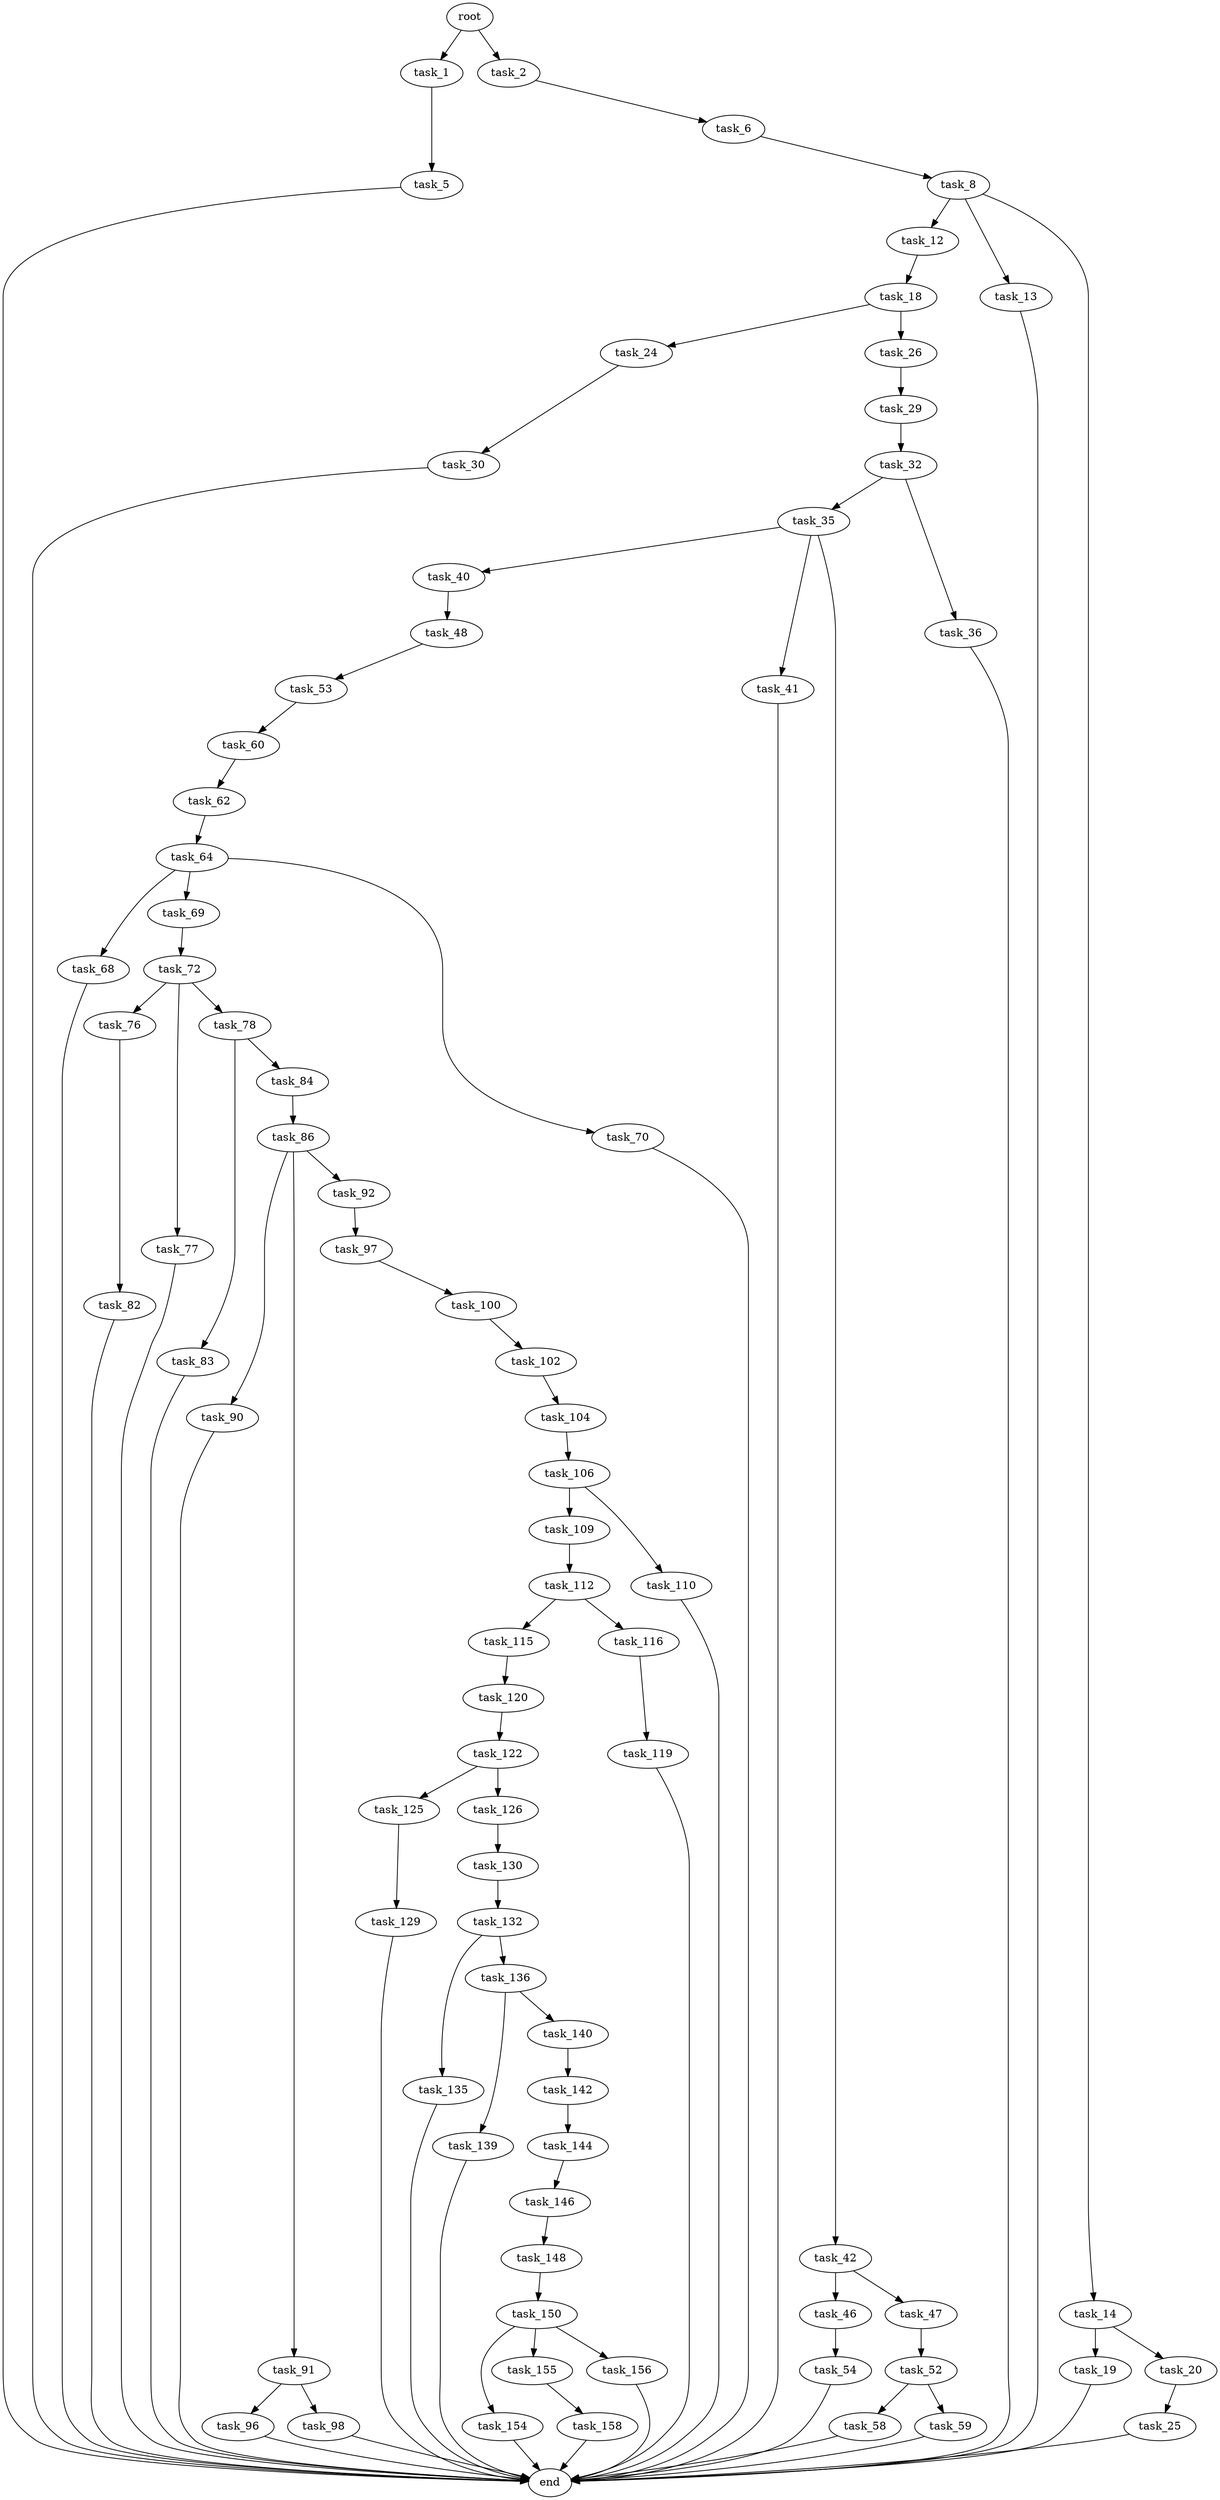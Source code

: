 digraph G {
  root [size="0.000000"];
  task_1 [size="8589934592.000000"];
  task_2 [size="368293445632.000000"];
  task_5 [size="549755813888.000000"];
  task_6 [size="134217728000.000000"];
  task_8 [size="272626433225.000000"];
  task_12 [size="549755813888.000000"];
  task_13 [size="18887861508.000000"];
  task_14 [size="14167973267.000000"];
  task_18 [size="777412373187.000000"];
  task_19 [size="5664300717.000000"];
  task_20 [size="1073741824000.000000"];
  task_24 [size="23443579589.000000"];
  task_25 [size="486117858398.000000"];
  task_26 [size="239857189028.000000"];
  task_29 [size="418650593430.000000"];
  task_30 [size="61900522491.000000"];
  task_32 [size="373128569831.000000"];
  task_35 [size="8589934592.000000"];
  task_36 [size="453443246845.000000"];
  task_40 [size="371597570845.000000"];
  task_41 [size="18649624029.000000"];
  task_42 [size="736065450978.000000"];
  task_46 [size="549755813888.000000"];
  task_47 [size="549755813888.000000"];
  task_48 [size="405660945754.000000"];
  task_52 [size="34060956133.000000"];
  task_53 [size="68719476736.000000"];
  task_54 [size="67760463697.000000"];
  task_58 [size="8589934592.000000"];
  task_59 [size="5568012824.000000"];
  task_60 [size="28991029248.000000"];
  task_62 [size="47070501484.000000"];
  task_64 [size="549755813888.000000"];
  task_68 [size="8450582998.000000"];
  task_69 [size="1073741824000.000000"];
  task_70 [size="803232852447.000000"];
  task_72 [size="426137342275.000000"];
  task_76 [size="2658564203.000000"];
  task_77 [size="10076771949.000000"];
  task_78 [size="29723710576.000000"];
  task_82 [size="22592790112.000000"];
  task_83 [size="11898080186.000000"];
  task_84 [size="549755813888.000000"];
  task_86 [size="186226356399.000000"];
  task_90 [size="1903625717.000000"];
  task_91 [size="770229845584.000000"];
  task_92 [size="8589934592.000000"];
  task_96 [size="14631977470.000000"];
  task_97 [size="368293445632.000000"];
  task_98 [size="4802208840.000000"];
  task_100 [size="134747738158.000000"];
  task_102 [size="27032112418.000000"];
  task_104 [size="398962326458.000000"];
  task_106 [size="782757789696.000000"];
  task_109 [size="134217728000.000000"];
  task_110 [size="44541175976.000000"];
  task_112 [size="2744384352.000000"];
  task_115 [size="7931107827.000000"];
  task_116 [size="10387690021.000000"];
  task_119 [size="668330023631.000000"];
  task_120 [size="13720722437.000000"];
  task_122 [size="8430094073.000000"];
  task_125 [size="1073741824000.000000"];
  task_126 [size="1427593128.000000"];
  task_129 [size="28991029248.000000"];
  task_130 [size="4322345247.000000"];
  task_132 [size="3383975557.000000"];
  task_135 [size="549755813888.000000"];
  task_136 [size="313615598659.000000"];
  task_139 [size="782757789696.000000"];
  task_140 [size="389633925972.000000"];
  task_142 [size="31904854970.000000"];
  task_144 [size="344540322185.000000"];
  task_146 [size="44024312987.000000"];
  task_148 [size="549755813888.000000"];
  task_150 [size="146649924285.000000"];
  task_154 [size="1073741824000.000000"];
  task_155 [size="1122574583745.000000"];
  task_156 [size="134217728000.000000"];
  task_158 [size="19005290645.000000"];
  end [size="0.000000"];

  root -> task_1 [size="1.000000"];
  root -> task_2 [size="1.000000"];
  task_1 -> task_5 [size="33554432.000000"];
  task_2 -> task_6 [size="411041792.000000"];
  task_5 -> end [size="1.000000"];
  task_6 -> task_8 [size="209715200.000000"];
  task_8 -> task_12 [size="838860800.000000"];
  task_8 -> task_13 [size="838860800.000000"];
  task_8 -> task_14 [size="838860800.000000"];
  task_12 -> task_18 [size="536870912.000000"];
  task_13 -> end [size="1.000000"];
  task_14 -> task_19 [size="301989888.000000"];
  task_14 -> task_20 [size="301989888.000000"];
  task_18 -> task_24 [size="838860800.000000"];
  task_18 -> task_26 [size="838860800.000000"];
  task_19 -> end [size="1.000000"];
  task_20 -> task_25 [size="838860800.000000"];
  task_24 -> task_30 [size="411041792.000000"];
  task_25 -> end [size="1.000000"];
  task_26 -> task_29 [size="679477248.000000"];
  task_29 -> task_32 [size="679477248.000000"];
  task_30 -> end [size="1.000000"];
  task_32 -> task_35 [size="301989888.000000"];
  task_32 -> task_36 [size="301989888.000000"];
  task_35 -> task_40 [size="33554432.000000"];
  task_35 -> task_41 [size="33554432.000000"];
  task_35 -> task_42 [size="33554432.000000"];
  task_36 -> end [size="1.000000"];
  task_40 -> task_48 [size="301989888.000000"];
  task_41 -> end [size="1.000000"];
  task_42 -> task_46 [size="679477248.000000"];
  task_42 -> task_47 [size="679477248.000000"];
  task_46 -> task_54 [size="536870912.000000"];
  task_47 -> task_52 [size="536870912.000000"];
  task_48 -> task_53 [size="536870912.000000"];
  task_52 -> task_58 [size="536870912.000000"];
  task_52 -> task_59 [size="536870912.000000"];
  task_53 -> task_60 [size="134217728.000000"];
  task_54 -> end [size="1.000000"];
  task_58 -> end [size="1.000000"];
  task_59 -> end [size="1.000000"];
  task_60 -> task_62 [size="75497472.000000"];
  task_62 -> task_64 [size="33554432.000000"];
  task_64 -> task_68 [size="536870912.000000"];
  task_64 -> task_69 [size="536870912.000000"];
  task_64 -> task_70 [size="536870912.000000"];
  task_68 -> end [size="1.000000"];
  task_69 -> task_72 [size="838860800.000000"];
  task_70 -> end [size="1.000000"];
  task_72 -> task_76 [size="679477248.000000"];
  task_72 -> task_77 [size="679477248.000000"];
  task_72 -> task_78 [size="679477248.000000"];
  task_76 -> task_82 [size="75497472.000000"];
  task_77 -> end [size="1.000000"];
  task_78 -> task_83 [size="536870912.000000"];
  task_78 -> task_84 [size="536870912.000000"];
  task_82 -> end [size="1.000000"];
  task_83 -> end [size="1.000000"];
  task_84 -> task_86 [size="536870912.000000"];
  task_86 -> task_90 [size="134217728.000000"];
  task_86 -> task_91 [size="134217728.000000"];
  task_86 -> task_92 [size="134217728.000000"];
  task_90 -> end [size="1.000000"];
  task_91 -> task_96 [size="536870912.000000"];
  task_91 -> task_98 [size="536870912.000000"];
  task_92 -> task_97 [size="33554432.000000"];
  task_96 -> end [size="1.000000"];
  task_97 -> task_100 [size="411041792.000000"];
  task_98 -> end [size="1.000000"];
  task_100 -> task_102 [size="301989888.000000"];
  task_102 -> task_104 [size="536870912.000000"];
  task_104 -> task_106 [size="301989888.000000"];
  task_106 -> task_109 [size="679477248.000000"];
  task_106 -> task_110 [size="679477248.000000"];
  task_109 -> task_112 [size="209715200.000000"];
  task_110 -> end [size="1.000000"];
  task_112 -> task_115 [size="75497472.000000"];
  task_112 -> task_116 [size="75497472.000000"];
  task_115 -> task_120 [size="301989888.000000"];
  task_116 -> task_119 [size="679477248.000000"];
  task_119 -> end [size="1.000000"];
  task_120 -> task_122 [size="301989888.000000"];
  task_122 -> task_125 [size="134217728.000000"];
  task_122 -> task_126 [size="134217728.000000"];
  task_125 -> task_129 [size="838860800.000000"];
  task_126 -> task_130 [size="75497472.000000"];
  task_129 -> end [size="1.000000"];
  task_130 -> task_132 [size="209715200.000000"];
  task_132 -> task_135 [size="134217728.000000"];
  task_132 -> task_136 [size="134217728.000000"];
  task_135 -> end [size="1.000000"];
  task_136 -> task_139 [size="411041792.000000"];
  task_136 -> task_140 [size="411041792.000000"];
  task_139 -> end [size="1.000000"];
  task_140 -> task_142 [size="411041792.000000"];
  task_142 -> task_144 [size="33554432.000000"];
  task_144 -> task_146 [size="838860800.000000"];
  task_146 -> task_148 [size="33554432.000000"];
  task_148 -> task_150 [size="536870912.000000"];
  task_150 -> task_154 [size="209715200.000000"];
  task_150 -> task_155 [size="209715200.000000"];
  task_150 -> task_156 [size="209715200.000000"];
  task_154 -> end [size="1.000000"];
  task_155 -> task_158 [size="838860800.000000"];
  task_156 -> end [size="1.000000"];
  task_158 -> end [size="1.000000"];
}
